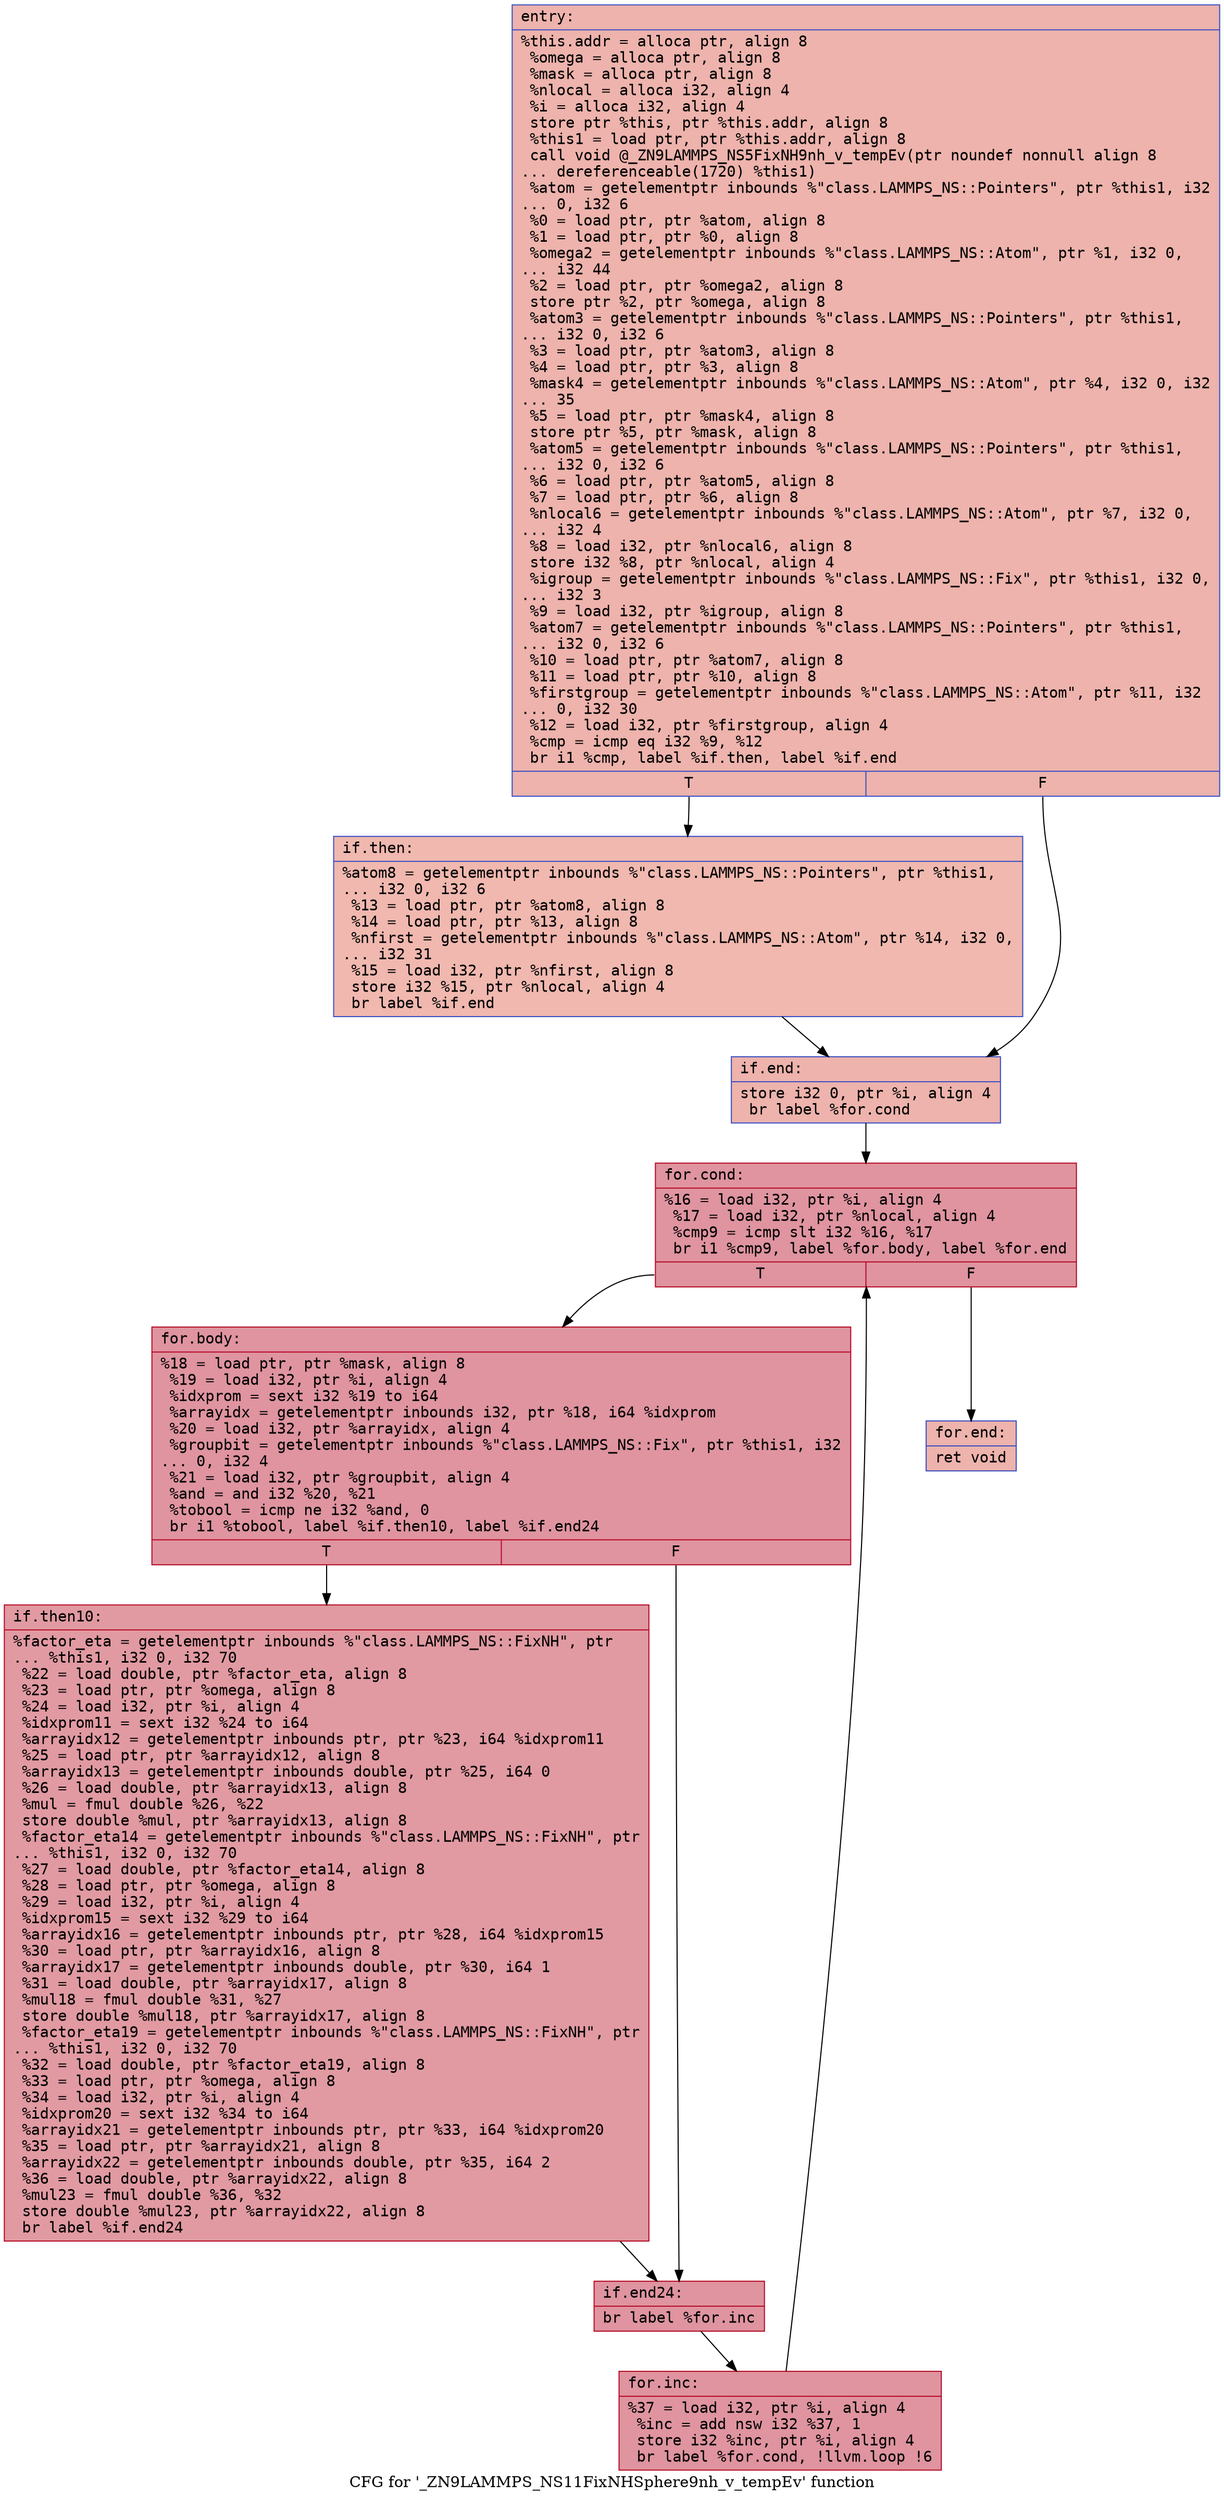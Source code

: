 digraph "CFG for '_ZN9LAMMPS_NS11FixNHSphere9nh_v_tempEv' function" {
	label="CFG for '_ZN9LAMMPS_NS11FixNHSphere9nh_v_tempEv' function";

	Node0x560d7b03d0d0 [shape=record,color="#3d50c3ff", style=filled, fillcolor="#d6524470" fontname="Courier",label="{entry:\l|  %this.addr = alloca ptr, align 8\l  %omega = alloca ptr, align 8\l  %mask = alloca ptr, align 8\l  %nlocal = alloca i32, align 4\l  %i = alloca i32, align 4\l  store ptr %this, ptr %this.addr, align 8\l  %this1 = load ptr, ptr %this.addr, align 8\l  call void @_ZN9LAMMPS_NS5FixNH9nh_v_tempEv(ptr noundef nonnull align 8\l... dereferenceable(1720) %this1)\l  %atom = getelementptr inbounds %\"class.LAMMPS_NS::Pointers\", ptr %this1, i32\l... 0, i32 6\l  %0 = load ptr, ptr %atom, align 8\l  %1 = load ptr, ptr %0, align 8\l  %omega2 = getelementptr inbounds %\"class.LAMMPS_NS::Atom\", ptr %1, i32 0,\l... i32 44\l  %2 = load ptr, ptr %omega2, align 8\l  store ptr %2, ptr %omega, align 8\l  %atom3 = getelementptr inbounds %\"class.LAMMPS_NS::Pointers\", ptr %this1,\l... i32 0, i32 6\l  %3 = load ptr, ptr %atom3, align 8\l  %4 = load ptr, ptr %3, align 8\l  %mask4 = getelementptr inbounds %\"class.LAMMPS_NS::Atom\", ptr %4, i32 0, i32\l... 35\l  %5 = load ptr, ptr %mask4, align 8\l  store ptr %5, ptr %mask, align 8\l  %atom5 = getelementptr inbounds %\"class.LAMMPS_NS::Pointers\", ptr %this1,\l... i32 0, i32 6\l  %6 = load ptr, ptr %atom5, align 8\l  %7 = load ptr, ptr %6, align 8\l  %nlocal6 = getelementptr inbounds %\"class.LAMMPS_NS::Atom\", ptr %7, i32 0,\l... i32 4\l  %8 = load i32, ptr %nlocal6, align 8\l  store i32 %8, ptr %nlocal, align 4\l  %igroup = getelementptr inbounds %\"class.LAMMPS_NS::Fix\", ptr %this1, i32 0,\l... i32 3\l  %9 = load i32, ptr %igroup, align 8\l  %atom7 = getelementptr inbounds %\"class.LAMMPS_NS::Pointers\", ptr %this1,\l... i32 0, i32 6\l  %10 = load ptr, ptr %atom7, align 8\l  %11 = load ptr, ptr %10, align 8\l  %firstgroup = getelementptr inbounds %\"class.LAMMPS_NS::Atom\", ptr %11, i32\l... 0, i32 30\l  %12 = load i32, ptr %firstgroup, align 4\l  %cmp = icmp eq i32 %9, %12\l  br i1 %cmp, label %if.then, label %if.end\l|{<s0>T|<s1>F}}"];
	Node0x560d7b03d0d0:s0 -> Node0x560d7b0a0680[tooltip="entry -> if.then\nProbability 50.00%" ];
	Node0x560d7b03d0d0:s1 -> Node0x560d7b0a06f0[tooltip="entry -> if.end\nProbability 50.00%" ];
	Node0x560d7b0a0680 [shape=record,color="#3d50c3ff", style=filled, fillcolor="#dc5d4a70" fontname="Courier",label="{if.then:\l|  %atom8 = getelementptr inbounds %\"class.LAMMPS_NS::Pointers\", ptr %this1,\l... i32 0, i32 6\l  %13 = load ptr, ptr %atom8, align 8\l  %14 = load ptr, ptr %13, align 8\l  %nfirst = getelementptr inbounds %\"class.LAMMPS_NS::Atom\", ptr %14, i32 0,\l... i32 31\l  %15 = load i32, ptr %nfirst, align 8\l  store i32 %15, ptr %nlocal, align 4\l  br label %if.end\l}"];
	Node0x560d7b0a0680 -> Node0x560d7b0a06f0[tooltip="if.then -> if.end\nProbability 100.00%" ];
	Node0x560d7b0a06f0 [shape=record,color="#3d50c3ff", style=filled, fillcolor="#d6524470" fontname="Courier",label="{if.end:\l|  store i32 0, ptr %i, align 4\l  br label %for.cond\l}"];
	Node0x560d7b0a06f0 -> Node0x560d7b0a0d00[tooltip="if.end -> for.cond\nProbability 100.00%" ];
	Node0x560d7b0a0d00 [shape=record,color="#b70d28ff", style=filled, fillcolor="#b70d2870" fontname="Courier",label="{for.cond:\l|  %16 = load i32, ptr %i, align 4\l  %17 = load i32, ptr %nlocal, align 4\l  %cmp9 = icmp slt i32 %16, %17\l  br i1 %cmp9, label %for.body, label %for.end\l|{<s0>T|<s1>F}}"];
	Node0x560d7b0a0d00:s0 -> Node0x560d7b0a0fa0[tooltip="for.cond -> for.body\nProbability 96.88%" ];
	Node0x560d7b0a0d00:s1 -> Node0x560d7b09fcb0[tooltip="for.cond -> for.end\nProbability 3.12%" ];
	Node0x560d7b0a0fa0 [shape=record,color="#b70d28ff", style=filled, fillcolor="#b70d2870" fontname="Courier",label="{for.body:\l|  %18 = load ptr, ptr %mask, align 8\l  %19 = load i32, ptr %i, align 4\l  %idxprom = sext i32 %19 to i64\l  %arrayidx = getelementptr inbounds i32, ptr %18, i64 %idxprom\l  %20 = load i32, ptr %arrayidx, align 4\l  %groupbit = getelementptr inbounds %\"class.LAMMPS_NS::Fix\", ptr %this1, i32\l... 0, i32 4\l  %21 = load i32, ptr %groupbit, align 4\l  %and = and i32 %20, %21\l  %tobool = icmp ne i32 %and, 0\l  br i1 %tobool, label %if.then10, label %if.end24\l|{<s0>T|<s1>F}}"];
	Node0x560d7b0a0fa0:s0 -> Node0x560d7b0a1870[tooltip="for.body -> if.then10\nProbability 62.50%" ];
	Node0x560d7b0a0fa0:s1 -> Node0x560d7b0a18f0[tooltip="for.body -> if.end24\nProbability 37.50%" ];
	Node0x560d7b0a1870 [shape=record,color="#b70d28ff", style=filled, fillcolor="#bb1b2c70" fontname="Courier",label="{if.then10:\l|  %factor_eta = getelementptr inbounds %\"class.LAMMPS_NS::FixNH\", ptr\l... %this1, i32 0, i32 70\l  %22 = load double, ptr %factor_eta, align 8\l  %23 = load ptr, ptr %omega, align 8\l  %24 = load i32, ptr %i, align 4\l  %idxprom11 = sext i32 %24 to i64\l  %arrayidx12 = getelementptr inbounds ptr, ptr %23, i64 %idxprom11\l  %25 = load ptr, ptr %arrayidx12, align 8\l  %arrayidx13 = getelementptr inbounds double, ptr %25, i64 0\l  %26 = load double, ptr %arrayidx13, align 8\l  %mul = fmul double %26, %22\l  store double %mul, ptr %arrayidx13, align 8\l  %factor_eta14 = getelementptr inbounds %\"class.LAMMPS_NS::FixNH\", ptr\l... %this1, i32 0, i32 70\l  %27 = load double, ptr %factor_eta14, align 8\l  %28 = load ptr, ptr %omega, align 8\l  %29 = load i32, ptr %i, align 4\l  %idxprom15 = sext i32 %29 to i64\l  %arrayidx16 = getelementptr inbounds ptr, ptr %28, i64 %idxprom15\l  %30 = load ptr, ptr %arrayidx16, align 8\l  %arrayidx17 = getelementptr inbounds double, ptr %30, i64 1\l  %31 = load double, ptr %arrayidx17, align 8\l  %mul18 = fmul double %31, %27\l  store double %mul18, ptr %arrayidx17, align 8\l  %factor_eta19 = getelementptr inbounds %\"class.LAMMPS_NS::FixNH\", ptr\l... %this1, i32 0, i32 70\l  %32 = load double, ptr %factor_eta19, align 8\l  %33 = load ptr, ptr %omega, align 8\l  %34 = load i32, ptr %i, align 4\l  %idxprom20 = sext i32 %34 to i64\l  %arrayidx21 = getelementptr inbounds ptr, ptr %33, i64 %idxprom20\l  %35 = load ptr, ptr %arrayidx21, align 8\l  %arrayidx22 = getelementptr inbounds double, ptr %35, i64 2\l  %36 = load double, ptr %arrayidx22, align 8\l  %mul23 = fmul double %36, %32\l  store double %mul23, ptr %arrayidx22, align 8\l  br label %if.end24\l}"];
	Node0x560d7b0a1870 -> Node0x560d7b0a18f0[tooltip="if.then10 -> if.end24\nProbability 100.00%" ];
	Node0x560d7b0a18f0 [shape=record,color="#b70d28ff", style=filled, fillcolor="#b70d2870" fontname="Courier",label="{if.end24:\l|  br label %for.inc\l}"];
	Node0x560d7b0a18f0 -> Node0x560d7b0a2fc0[tooltip="if.end24 -> for.inc\nProbability 100.00%" ];
	Node0x560d7b0a2fc0 [shape=record,color="#b70d28ff", style=filled, fillcolor="#b70d2870" fontname="Courier",label="{for.inc:\l|  %37 = load i32, ptr %i, align 4\l  %inc = add nsw i32 %37, 1\l  store i32 %inc, ptr %i, align 4\l  br label %for.cond, !llvm.loop !6\l}"];
	Node0x560d7b0a2fc0 -> Node0x560d7b0a0d00[tooltip="for.inc -> for.cond\nProbability 100.00%" ];
	Node0x560d7b09fcb0 [shape=record,color="#3d50c3ff", style=filled, fillcolor="#d6524470" fontname="Courier",label="{for.end:\l|  ret void\l}"];
}
